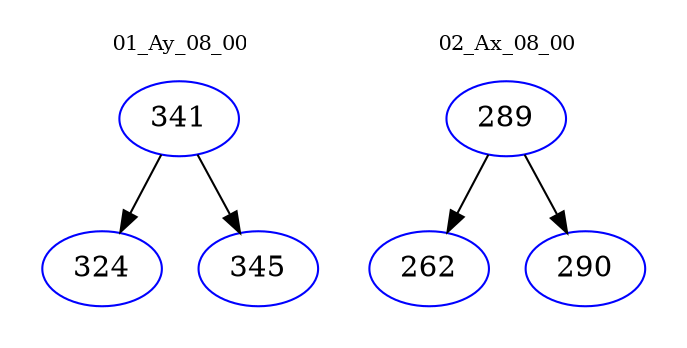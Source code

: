 digraph{
subgraph cluster_0 {
color = white
label = "01_Ay_08_00";
fontsize=10;
T0_341 [label="341", color="blue"]
T0_341 -> T0_324 [color="black"]
T0_324 [label="324", color="blue"]
T0_341 -> T0_345 [color="black"]
T0_345 [label="345", color="blue"]
}
subgraph cluster_1 {
color = white
label = "02_Ax_08_00";
fontsize=10;
T1_289 [label="289", color="blue"]
T1_289 -> T1_262 [color="black"]
T1_262 [label="262", color="blue"]
T1_289 -> T1_290 [color="black"]
T1_290 [label="290", color="blue"]
}
}
